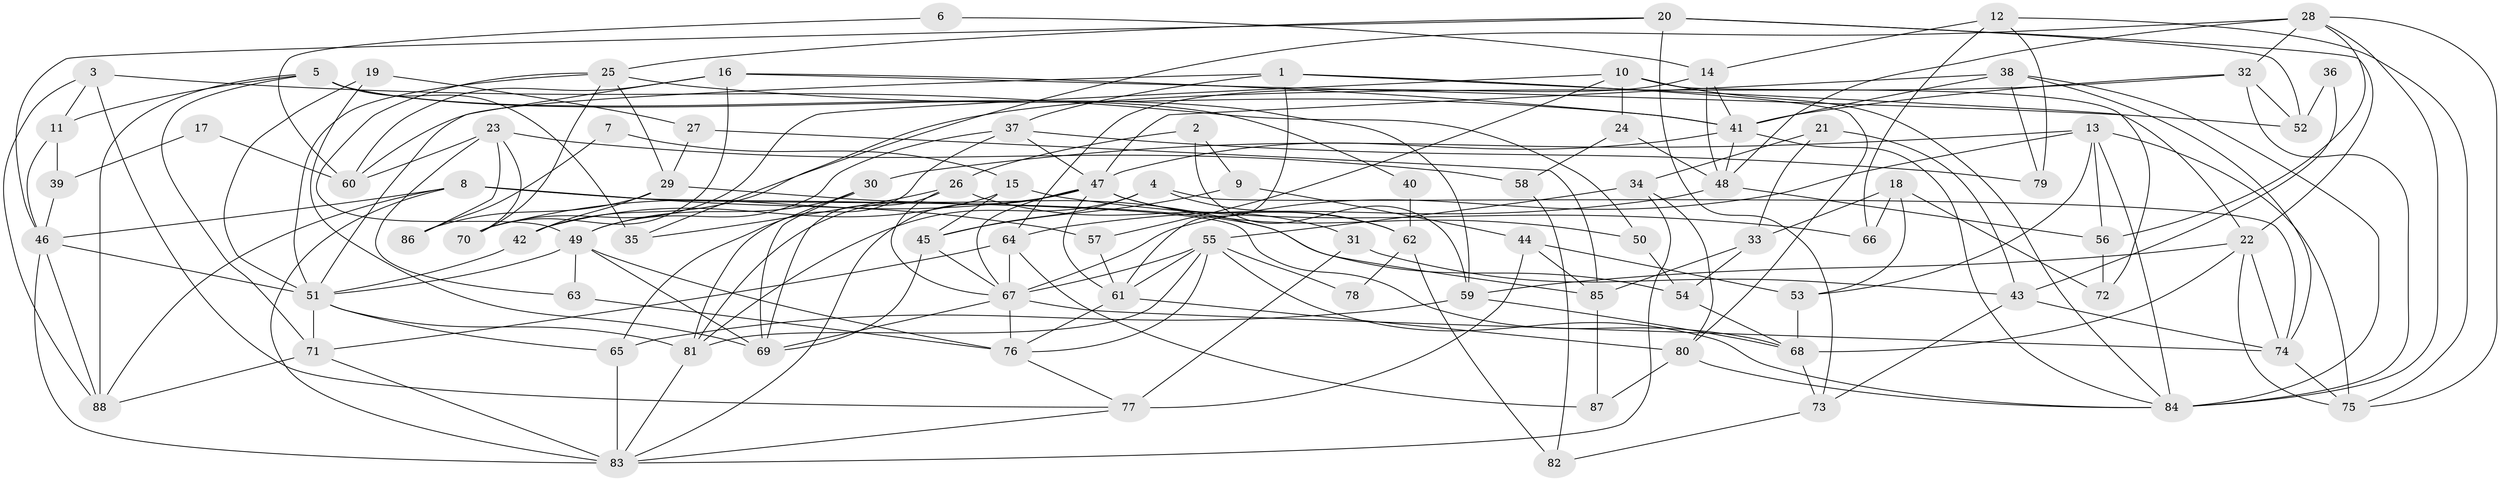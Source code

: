 // original degree distribution, {4: 0.272, 5: 0.16, 3: 0.328, 6: 0.096, 2: 0.096, 7: 0.04, 10: 0.008}
// Generated by graph-tools (version 1.1) at 2025/37/03/04/25 23:37:02]
// undirected, 88 vertices, 204 edges
graph export_dot {
  node [color=gray90,style=filled];
  1;
  2;
  3;
  4;
  5;
  6;
  7;
  8;
  9;
  10;
  11;
  12;
  13;
  14;
  15;
  16;
  17;
  18;
  19;
  20;
  21;
  22;
  23;
  24;
  25;
  26;
  27;
  28;
  29;
  30;
  31;
  32;
  33;
  34;
  35;
  36;
  37;
  38;
  39;
  40;
  41;
  42;
  43;
  44;
  45;
  46;
  47;
  48;
  49;
  50;
  51;
  52;
  53;
  54;
  55;
  56;
  57;
  58;
  59;
  60;
  61;
  62;
  63;
  64;
  65;
  66;
  67;
  68;
  69;
  70;
  71;
  72;
  73;
  74;
  75;
  76;
  77;
  78;
  79;
  80;
  81;
  82;
  83;
  84;
  85;
  86;
  87;
  88;
  1 -- 22 [weight=1.0];
  1 -- 37 [weight=1.0];
  1 -- 60 [weight=1.0];
  1 -- 61 [weight=1.0];
  1 -- 80 [weight=1.0];
  2 -- 9 [weight=1.0];
  2 -- 26 [weight=1.0];
  2 -- 59 [weight=1.0];
  3 -- 11 [weight=1.0];
  3 -- 50 [weight=1.0];
  3 -- 77 [weight=1.0];
  3 -- 88 [weight=1.0];
  4 -- 45 [weight=1.0];
  4 -- 62 [weight=1.0];
  4 -- 74 [weight=1.0];
  4 -- 81 [weight=1.0];
  5 -- 11 [weight=1.0];
  5 -- 35 [weight=1.0];
  5 -- 40 [weight=1.0];
  5 -- 59 [weight=1.0];
  5 -- 71 [weight=1.0];
  5 -- 88 [weight=1.0];
  6 -- 14 [weight=1.0];
  6 -- 60 [weight=1.0];
  7 -- 15 [weight=1.0];
  7 -- 86 [weight=1.0];
  8 -- 46 [weight=1.0];
  8 -- 54 [weight=1.0];
  8 -- 57 [weight=1.0];
  8 -- 68 [weight=1.0];
  8 -- 83 [weight=1.0];
  8 -- 88 [weight=1.0];
  9 -- 44 [weight=1.0];
  9 -- 45 [weight=1.0];
  10 -- 24 [weight=1.0];
  10 -- 57 [weight=1.0];
  10 -- 70 [weight=1.0];
  10 -- 72 [weight=1.0];
  10 -- 84 [weight=1.0];
  11 -- 39 [weight=1.0];
  11 -- 46 [weight=1.0];
  12 -- 14 [weight=1.0];
  12 -- 66 [weight=1.0];
  12 -- 75 [weight=1.0];
  12 -- 79 [weight=1.0];
  13 -- 30 [weight=1.0];
  13 -- 53 [weight=1.0];
  13 -- 56 [weight=1.0];
  13 -- 67 [weight=1.0];
  13 -- 75 [weight=1.0];
  13 -- 84 [weight=1.0];
  14 -- 41 [weight=1.0];
  14 -- 48 [weight=1.0];
  14 -- 64 [weight=1.0];
  15 -- 42 [weight=1.0];
  15 -- 45 [weight=1.0];
  15 -- 66 [weight=1.0];
  16 -- 41 [weight=1.0];
  16 -- 51 [weight=1.0];
  16 -- 52 [weight=1.0];
  16 -- 60 [weight=1.0];
  16 -- 70 [weight=1.0];
  17 -- 39 [weight=1.0];
  17 -- 60 [weight=1.0];
  18 -- 33 [weight=1.0];
  18 -- 53 [weight=1.0];
  18 -- 66 [weight=1.0];
  18 -- 72 [weight=1.0];
  19 -- 27 [weight=1.0];
  19 -- 51 [weight=1.0];
  19 -- 69 [weight=1.0];
  20 -- 22 [weight=1.0];
  20 -- 25 [weight=1.0];
  20 -- 46 [weight=1.0];
  20 -- 52 [weight=1.0];
  20 -- 73 [weight=1.0];
  21 -- 33 [weight=1.0];
  21 -- 34 [weight=1.0];
  21 -- 43 [weight=1.0];
  22 -- 59 [weight=1.0];
  22 -- 68 [weight=2.0];
  22 -- 74 [weight=1.0];
  22 -- 75 [weight=1.0];
  23 -- 58 [weight=1.0];
  23 -- 60 [weight=2.0];
  23 -- 63 [weight=1.0];
  23 -- 70 [weight=1.0];
  23 -- 86 [weight=1.0];
  24 -- 48 [weight=1.0];
  24 -- 58 [weight=1.0];
  25 -- 29 [weight=1.0];
  25 -- 41 [weight=1.0];
  25 -- 49 [weight=1.0];
  25 -- 51 [weight=1.0];
  25 -- 70 [weight=1.0];
  26 -- 31 [weight=1.0];
  26 -- 35 [weight=1.0];
  26 -- 67 [weight=1.0];
  26 -- 69 [weight=1.0];
  27 -- 29 [weight=1.0];
  27 -- 85 [weight=1.0];
  28 -- 32 [weight=1.0];
  28 -- 35 [weight=1.0];
  28 -- 48 [weight=1.0];
  28 -- 56 [weight=1.0];
  28 -- 75 [weight=1.0];
  28 -- 84 [weight=1.0];
  29 -- 42 [weight=1.0];
  29 -- 85 [weight=1.0];
  29 -- 86 [weight=1.0];
  30 -- 49 [weight=1.0];
  30 -- 65 [weight=1.0];
  30 -- 69 [weight=1.0];
  31 -- 43 [weight=1.0];
  31 -- 77 [weight=1.0];
  32 -- 41 [weight=1.0];
  32 -- 42 [weight=1.0];
  32 -- 52 [weight=1.0];
  32 -- 84 [weight=1.0];
  33 -- 54 [weight=1.0];
  33 -- 85 [weight=1.0];
  34 -- 55 [weight=1.0];
  34 -- 80 [weight=1.0];
  34 -- 83 [weight=1.0];
  36 -- 43 [weight=1.0];
  36 -- 52 [weight=1.0];
  37 -- 47 [weight=1.0];
  37 -- 49 [weight=1.0];
  37 -- 79 [weight=1.0];
  37 -- 81 [weight=1.0];
  38 -- 41 [weight=1.0];
  38 -- 47 [weight=1.0];
  38 -- 74 [weight=1.0];
  38 -- 79 [weight=1.0];
  38 -- 84 [weight=2.0];
  39 -- 46 [weight=1.0];
  40 -- 62 [weight=2.0];
  41 -- 47 [weight=1.0];
  41 -- 48 [weight=1.0];
  41 -- 84 [weight=1.0];
  42 -- 51 [weight=2.0];
  43 -- 73 [weight=1.0];
  43 -- 74 [weight=1.0];
  44 -- 53 [weight=1.0];
  44 -- 77 [weight=2.0];
  44 -- 85 [weight=2.0];
  45 -- 67 [weight=1.0];
  45 -- 69 [weight=1.0];
  46 -- 51 [weight=1.0];
  46 -- 83 [weight=2.0];
  46 -- 88 [weight=1.0];
  47 -- 50 [weight=1.0];
  47 -- 61 [weight=1.0];
  47 -- 62 [weight=1.0];
  47 -- 67 [weight=1.0];
  47 -- 70 [weight=1.0];
  47 -- 81 [weight=1.0];
  47 -- 83 [weight=1.0];
  48 -- 56 [weight=1.0];
  48 -- 64 [weight=1.0];
  49 -- 51 [weight=1.0];
  49 -- 63 [weight=1.0];
  49 -- 69 [weight=1.0];
  49 -- 76 [weight=1.0];
  50 -- 54 [weight=1.0];
  51 -- 65 [weight=1.0];
  51 -- 71 [weight=1.0];
  51 -- 81 [weight=1.0];
  53 -- 68 [weight=1.0];
  54 -- 68 [weight=1.0];
  55 -- 61 [weight=1.0];
  55 -- 67 [weight=1.0];
  55 -- 76 [weight=1.0];
  55 -- 78 [weight=1.0];
  55 -- 81 [weight=1.0];
  55 -- 84 [weight=1.0];
  56 -- 72 [weight=1.0];
  57 -- 61 [weight=1.0];
  58 -- 82 [weight=1.0];
  59 -- 65 [weight=1.0];
  59 -- 68 [weight=1.0];
  61 -- 76 [weight=1.0];
  61 -- 80 [weight=1.0];
  62 -- 78 [weight=1.0];
  62 -- 82 [weight=1.0];
  63 -- 76 [weight=1.0];
  64 -- 67 [weight=1.0];
  64 -- 71 [weight=1.0];
  64 -- 87 [weight=1.0];
  65 -- 83 [weight=1.0];
  67 -- 69 [weight=1.0];
  67 -- 74 [weight=1.0];
  67 -- 76 [weight=1.0];
  68 -- 73 [weight=1.0];
  71 -- 83 [weight=1.0];
  71 -- 88 [weight=1.0];
  73 -- 82 [weight=1.0];
  74 -- 75 [weight=1.0];
  76 -- 77 [weight=1.0];
  77 -- 83 [weight=1.0];
  80 -- 84 [weight=1.0];
  80 -- 87 [weight=1.0];
  81 -- 83 [weight=1.0];
  85 -- 87 [weight=1.0];
}
